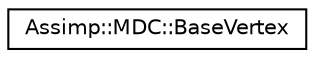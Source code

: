 digraph "Graphical Class Hierarchy"
{
  edge [fontname="Helvetica",fontsize="10",labelfontname="Helvetica",labelfontsize="10"];
  node [fontname="Helvetica",fontsize="10",shape=record];
  rankdir="LR";
  Node1 [label="Assimp::MDC::BaseVertex",height=0.2,width=0.4,color="black", fillcolor="white", style="filled",URL="$struct_assimp_1_1_m_d_c_1_1_base_vertex.html",tooltip="Data structure for a MDC base vertex. "];
}
